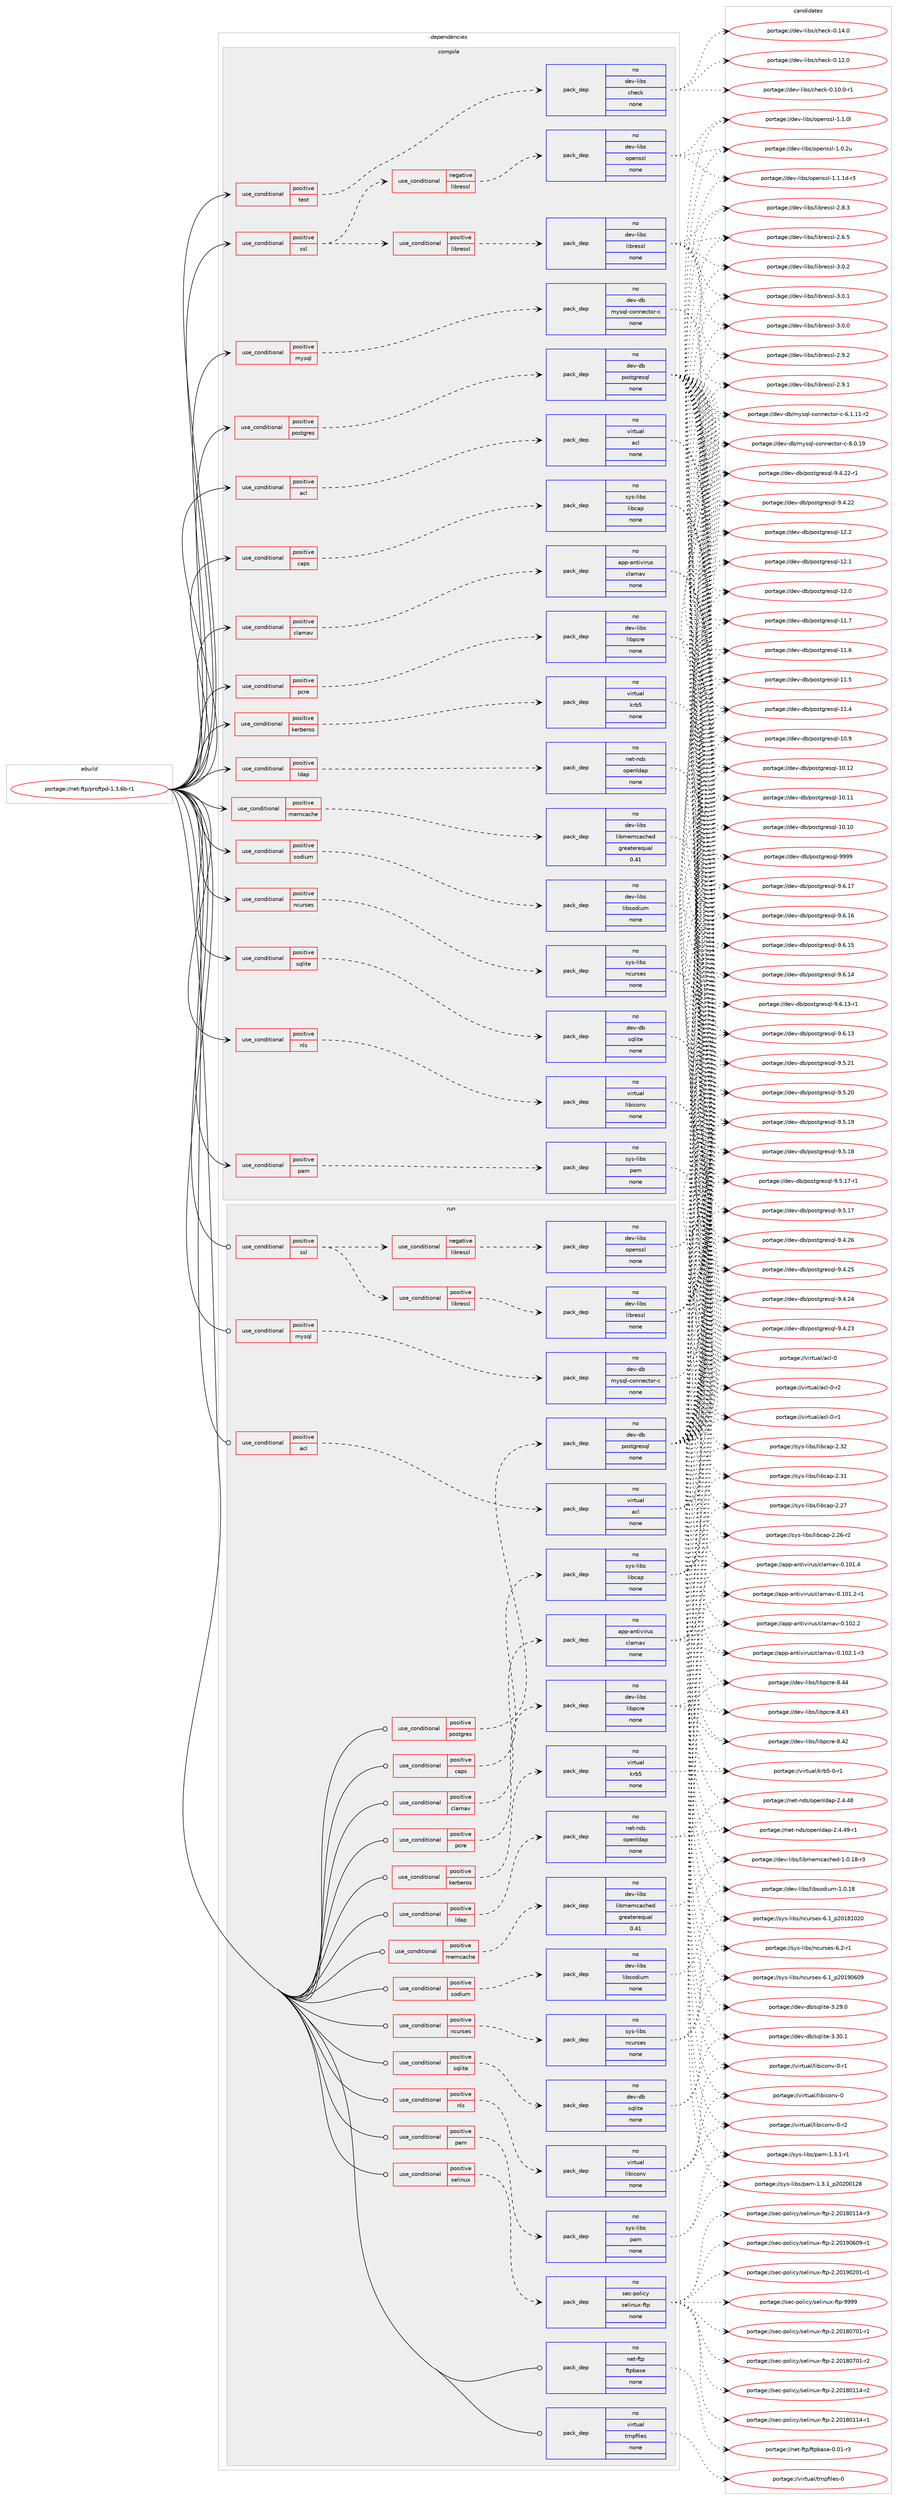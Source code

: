 digraph prolog {

# *************
# Graph options
# *************

newrank=true;
concentrate=true;
compound=true;
graph [rankdir=LR,fontname=Helvetica,fontsize=10,ranksep=1.5];#, ranksep=2.5, nodesep=0.2];
edge  [arrowhead=vee];
node  [fontname=Helvetica,fontsize=10];

# **********
# The ebuild
# **********

subgraph cluster_leftcol {
color=gray;
rank=same;
label=<<i>ebuild</i>>;
id [label="portage://net-ftp/proftpd-1.3.6b-r1", color=red, width=4, href="../net-ftp/proftpd-1.3.6b-r1.svg"];
}

# ****************
# The dependencies
# ****************

subgraph cluster_midcol {
color=gray;
label=<<i>dependencies</i>>;
subgraph cluster_compile {
fillcolor="#eeeeee";
style=filled;
label=<<i>compile</i>>;
subgraph cond30820 {
dependency141597 [label=<<TABLE BORDER="0" CELLBORDER="1" CELLSPACING="0" CELLPADDING="4"><TR><TD ROWSPAN="3" CELLPADDING="10">use_conditional</TD></TR><TR><TD>positive</TD></TR><TR><TD>acl</TD></TR></TABLE>>, shape=none, color=red];
subgraph pack108408 {
dependency141598 [label=<<TABLE BORDER="0" CELLBORDER="1" CELLSPACING="0" CELLPADDING="4" WIDTH="220"><TR><TD ROWSPAN="6" CELLPADDING="30">pack_dep</TD></TR><TR><TD WIDTH="110">no</TD></TR><TR><TD>virtual</TD></TR><TR><TD>acl</TD></TR><TR><TD>none</TD></TR><TR><TD></TD></TR></TABLE>>, shape=none, color=blue];
}
dependency141597:e -> dependency141598:w [weight=20,style="dashed",arrowhead="vee"];
}
id:e -> dependency141597:w [weight=20,style="solid",arrowhead="vee"];
subgraph cond30821 {
dependency141599 [label=<<TABLE BORDER="0" CELLBORDER="1" CELLSPACING="0" CELLPADDING="4"><TR><TD ROWSPAN="3" CELLPADDING="10">use_conditional</TD></TR><TR><TD>positive</TD></TR><TR><TD>caps</TD></TR></TABLE>>, shape=none, color=red];
subgraph pack108409 {
dependency141600 [label=<<TABLE BORDER="0" CELLBORDER="1" CELLSPACING="0" CELLPADDING="4" WIDTH="220"><TR><TD ROWSPAN="6" CELLPADDING="30">pack_dep</TD></TR><TR><TD WIDTH="110">no</TD></TR><TR><TD>sys-libs</TD></TR><TR><TD>libcap</TD></TR><TR><TD>none</TD></TR><TR><TD></TD></TR></TABLE>>, shape=none, color=blue];
}
dependency141599:e -> dependency141600:w [weight=20,style="dashed",arrowhead="vee"];
}
id:e -> dependency141599:w [weight=20,style="solid",arrowhead="vee"];
subgraph cond30822 {
dependency141601 [label=<<TABLE BORDER="0" CELLBORDER="1" CELLSPACING="0" CELLPADDING="4"><TR><TD ROWSPAN="3" CELLPADDING="10">use_conditional</TD></TR><TR><TD>positive</TD></TR><TR><TD>clamav</TD></TR></TABLE>>, shape=none, color=red];
subgraph pack108410 {
dependency141602 [label=<<TABLE BORDER="0" CELLBORDER="1" CELLSPACING="0" CELLPADDING="4" WIDTH="220"><TR><TD ROWSPAN="6" CELLPADDING="30">pack_dep</TD></TR><TR><TD WIDTH="110">no</TD></TR><TR><TD>app-antivirus</TD></TR><TR><TD>clamav</TD></TR><TR><TD>none</TD></TR><TR><TD></TD></TR></TABLE>>, shape=none, color=blue];
}
dependency141601:e -> dependency141602:w [weight=20,style="dashed",arrowhead="vee"];
}
id:e -> dependency141601:w [weight=20,style="solid",arrowhead="vee"];
subgraph cond30823 {
dependency141603 [label=<<TABLE BORDER="0" CELLBORDER="1" CELLSPACING="0" CELLPADDING="4"><TR><TD ROWSPAN="3" CELLPADDING="10">use_conditional</TD></TR><TR><TD>positive</TD></TR><TR><TD>kerberos</TD></TR></TABLE>>, shape=none, color=red];
subgraph pack108411 {
dependency141604 [label=<<TABLE BORDER="0" CELLBORDER="1" CELLSPACING="0" CELLPADDING="4" WIDTH="220"><TR><TD ROWSPAN="6" CELLPADDING="30">pack_dep</TD></TR><TR><TD WIDTH="110">no</TD></TR><TR><TD>virtual</TD></TR><TR><TD>krb5</TD></TR><TR><TD>none</TD></TR><TR><TD></TD></TR></TABLE>>, shape=none, color=blue];
}
dependency141603:e -> dependency141604:w [weight=20,style="dashed",arrowhead="vee"];
}
id:e -> dependency141603:w [weight=20,style="solid",arrowhead="vee"];
subgraph cond30824 {
dependency141605 [label=<<TABLE BORDER="0" CELLBORDER="1" CELLSPACING="0" CELLPADDING="4"><TR><TD ROWSPAN="3" CELLPADDING="10">use_conditional</TD></TR><TR><TD>positive</TD></TR><TR><TD>ldap</TD></TR></TABLE>>, shape=none, color=red];
subgraph pack108412 {
dependency141606 [label=<<TABLE BORDER="0" CELLBORDER="1" CELLSPACING="0" CELLPADDING="4" WIDTH="220"><TR><TD ROWSPAN="6" CELLPADDING="30">pack_dep</TD></TR><TR><TD WIDTH="110">no</TD></TR><TR><TD>net-nds</TD></TR><TR><TD>openldap</TD></TR><TR><TD>none</TD></TR><TR><TD></TD></TR></TABLE>>, shape=none, color=blue];
}
dependency141605:e -> dependency141606:w [weight=20,style="dashed",arrowhead="vee"];
}
id:e -> dependency141605:w [weight=20,style="solid",arrowhead="vee"];
subgraph cond30825 {
dependency141607 [label=<<TABLE BORDER="0" CELLBORDER="1" CELLSPACING="0" CELLPADDING="4"><TR><TD ROWSPAN="3" CELLPADDING="10">use_conditional</TD></TR><TR><TD>positive</TD></TR><TR><TD>memcache</TD></TR></TABLE>>, shape=none, color=red];
subgraph pack108413 {
dependency141608 [label=<<TABLE BORDER="0" CELLBORDER="1" CELLSPACING="0" CELLPADDING="4" WIDTH="220"><TR><TD ROWSPAN="6" CELLPADDING="30">pack_dep</TD></TR><TR><TD WIDTH="110">no</TD></TR><TR><TD>dev-libs</TD></TR><TR><TD>libmemcached</TD></TR><TR><TD>greaterequal</TD></TR><TR><TD>0.41</TD></TR></TABLE>>, shape=none, color=blue];
}
dependency141607:e -> dependency141608:w [weight=20,style="dashed",arrowhead="vee"];
}
id:e -> dependency141607:w [weight=20,style="solid",arrowhead="vee"];
subgraph cond30826 {
dependency141609 [label=<<TABLE BORDER="0" CELLBORDER="1" CELLSPACING="0" CELLPADDING="4"><TR><TD ROWSPAN="3" CELLPADDING="10">use_conditional</TD></TR><TR><TD>positive</TD></TR><TR><TD>mysql</TD></TR></TABLE>>, shape=none, color=red];
subgraph pack108414 {
dependency141610 [label=<<TABLE BORDER="0" CELLBORDER="1" CELLSPACING="0" CELLPADDING="4" WIDTH="220"><TR><TD ROWSPAN="6" CELLPADDING="30">pack_dep</TD></TR><TR><TD WIDTH="110">no</TD></TR><TR><TD>dev-db</TD></TR><TR><TD>mysql-connector-c</TD></TR><TR><TD>none</TD></TR><TR><TD></TD></TR></TABLE>>, shape=none, color=blue];
}
dependency141609:e -> dependency141610:w [weight=20,style="dashed",arrowhead="vee"];
}
id:e -> dependency141609:w [weight=20,style="solid",arrowhead="vee"];
subgraph cond30827 {
dependency141611 [label=<<TABLE BORDER="0" CELLBORDER="1" CELLSPACING="0" CELLPADDING="4"><TR><TD ROWSPAN="3" CELLPADDING="10">use_conditional</TD></TR><TR><TD>positive</TD></TR><TR><TD>ncurses</TD></TR></TABLE>>, shape=none, color=red];
subgraph pack108415 {
dependency141612 [label=<<TABLE BORDER="0" CELLBORDER="1" CELLSPACING="0" CELLPADDING="4" WIDTH="220"><TR><TD ROWSPAN="6" CELLPADDING="30">pack_dep</TD></TR><TR><TD WIDTH="110">no</TD></TR><TR><TD>sys-libs</TD></TR><TR><TD>ncurses</TD></TR><TR><TD>none</TD></TR><TR><TD></TD></TR></TABLE>>, shape=none, color=blue];
}
dependency141611:e -> dependency141612:w [weight=20,style="dashed",arrowhead="vee"];
}
id:e -> dependency141611:w [weight=20,style="solid",arrowhead="vee"];
subgraph cond30828 {
dependency141613 [label=<<TABLE BORDER="0" CELLBORDER="1" CELLSPACING="0" CELLPADDING="4"><TR><TD ROWSPAN="3" CELLPADDING="10">use_conditional</TD></TR><TR><TD>positive</TD></TR><TR><TD>nls</TD></TR></TABLE>>, shape=none, color=red];
subgraph pack108416 {
dependency141614 [label=<<TABLE BORDER="0" CELLBORDER="1" CELLSPACING="0" CELLPADDING="4" WIDTH="220"><TR><TD ROWSPAN="6" CELLPADDING="30">pack_dep</TD></TR><TR><TD WIDTH="110">no</TD></TR><TR><TD>virtual</TD></TR><TR><TD>libiconv</TD></TR><TR><TD>none</TD></TR><TR><TD></TD></TR></TABLE>>, shape=none, color=blue];
}
dependency141613:e -> dependency141614:w [weight=20,style="dashed",arrowhead="vee"];
}
id:e -> dependency141613:w [weight=20,style="solid",arrowhead="vee"];
subgraph cond30829 {
dependency141615 [label=<<TABLE BORDER="0" CELLBORDER="1" CELLSPACING="0" CELLPADDING="4"><TR><TD ROWSPAN="3" CELLPADDING="10">use_conditional</TD></TR><TR><TD>positive</TD></TR><TR><TD>pam</TD></TR></TABLE>>, shape=none, color=red];
subgraph pack108417 {
dependency141616 [label=<<TABLE BORDER="0" CELLBORDER="1" CELLSPACING="0" CELLPADDING="4" WIDTH="220"><TR><TD ROWSPAN="6" CELLPADDING="30">pack_dep</TD></TR><TR><TD WIDTH="110">no</TD></TR><TR><TD>sys-libs</TD></TR><TR><TD>pam</TD></TR><TR><TD>none</TD></TR><TR><TD></TD></TR></TABLE>>, shape=none, color=blue];
}
dependency141615:e -> dependency141616:w [weight=20,style="dashed",arrowhead="vee"];
}
id:e -> dependency141615:w [weight=20,style="solid",arrowhead="vee"];
subgraph cond30830 {
dependency141617 [label=<<TABLE BORDER="0" CELLBORDER="1" CELLSPACING="0" CELLPADDING="4"><TR><TD ROWSPAN="3" CELLPADDING="10">use_conditional</TD></TR><TR><TD>positive</TD></TR><TR><TD>pcre</TD></TR></TABLE>>, shape=none, color=red];
subgraph pack108418 {
dependency141618 [label=<<TABLE BORDER="0" CELLBORDER="1" CELLSPACING="0" CELLPADDING="4" WIDTH="220"><TR><TD ROWSPAN="6" CELLPADDING="30">pack_dep</TD></TR><TR><TD WIDTH="110">no</TD></TR><TR><TD>dev-libs</TD></TR><TR><TD>libpcre</TD></TR><TR><TD>none</TD></TR><TR><TD></TD></TR></TABLE>>, shape=none, color=blue];
}
dependency141617:e -> dependency141618:w [weight=20,style="dashed",arrowhead="vee"];
}
id:e -> dependency141617:w [weight=20,style="solid",arrowhead="vee"];
subgraph cond30831 {
dependency141619 [label=<<TABLE BORDER="0" CELLBORDER="1" CELLSPACING="0" CELLPADDING="4"><TR><TD ROWSPAN="3" CELLPADDING="10">use_conditional</TD></TR><TR><TD>positive</TD></TR><TR><TD>postgres</TD></TR></TABLE>>, shape=none, color=red];
subgraph pack108419 {
dependency141620 [label=<<TABLE BORDER="0" CELLBORDER="1" CELLSPACING="0" CELLPADDING="4" WIDTH="220"><TR><TD ROWSPAN="6" CELLPADDING="30">pack_dep</TD></TR><TR><TD WIDTH="110">no</TD></TR><TR><TD>dev-db</TD></TR><TR><TD>postgresql</TD></TR><TR><TD>none</TD></TR><TR><TD></TD></TR></TABLE>>, shape=none, color=blue];
}
dependency141619:e -> dependency141620:w [weight=20,style="dashed",arrowhead="vee"];
}
id:e -> dependency141619:w [weight=20,style="solid",arrowhead="vee"];
subgraph cond30832 {
dependency141621 [label=<<TABLE BORDER="0" CELLBORDER="1" CELLSPACING="0" CELLPADDING="4"><TR><TD ROWSPAN="3" CELLPADDING="10">use_conditional</TD></TR><TR><TD>positive</TD></TR><TR><TD>sodium</TD></TR></TABLE>>, shape=none, color=red];
subgraph pack108420 {
dependency141622 [label=<<TABLE BORDER="0" CELLBORDER="1" CELLSPACING="0" CELLPADDING="4" WIDTH="220"><TR><TD ROWSPAN="6" CELLPADDING="30">pack_dep</TD></TR><TR><TD WIDTH="110">no</TD></TR><TR><TD>dev-libs</TD></TR><TR><TD>libsodium</TD></TR><TR><TD>none</TD></TR><TR><TD></TD></TR></TABLE>>, shape=none, color=blue];
}
dependency141621:e -> dependency141622:w [weight=20,style="dashed",arrowhead="vee"];
}
id:e -> dependency141621:w [weight=20,style="solid",arrowhead="vee"];
subgraph cond30833 {
dependency141623 [label=<<TABLE BORDER="0" CELLBORDER="1" CELLSPACING="0" CELLPADDING="4"><TR><TD ROWSPAN="3" CELLPADDING="10">use_conditional</TD></TR><TR><TD>positive</TD></TR><TR><TD>sqlite</TD></TR></TABLE>>, shape=none, color=red];
subgraph pack108421 {
dependency141624 [label=<<TABLE BORDER="0" CELLBORDER="1" CELLSPACING="0" CELLPADDING="4" WIDTH="220"><TR><TD ROWSPAN="6" CELLPADDING="30">pack_dep</TD></TR><TR><TD WIDTH="110">no</TD></TR><TR><TD>dev-db</TD></TR><TR><TD>sqlite</TD></TR><TR><TD>none</TD></TR><TR><TD></TD></TR></TABLE>>, shape=none, color=blue];
}
dependency141623:e -> dependency141624:w [weight=20,style="dashed",arrowhead="vee"];
}
id:e -> dependency141623:w [weight=20,style="solid",arrowhead="vee"];
subgraph cond30834 {
dependency141625 [label=<<TABLE BORDER="0" CELLBORDER="1" CELLSPACING="0" CELLPADDING="4"><TR><TD ROWSPAN="3" CELLPADDING="10">use_conditional</TD></TR><TR><TD>positive</TD></TR><TR><TD>ssl</TD></TR></TABLE>>, shape=none, color=red];
subgraph cond30835 {
dependency141626 [label=<<TABLE BORDER="0" CELLBORDER="1" CELLSPACING="0" CELLPADDING="4"><TR><TD ROWSPAN="3" CELLPADDING="10">use_conditional</TD></TR><TR><TD>negative</TD></TR><TR><TD>libressl</TD></TR></TABLE>>, shape=none, color=red];
subgraph pack108422 {
dependency141627 [label=<<TABLE BORDER="0" CELLBORDER="1" CELLSPACING="0" CELLPADDING="4" WIDTH="220"><TR><TD ROWSPAN="6" CELLPADDING="30">pack_dep</TD></TR><TR><TD WIDTH="110">no</TD></TR><TR><TD>dev-libs</TD></TR><TR><TD>openssl</TD></TR><TR><TD>none</TD></TR><TR><TD></TD></TR></TABLE>>, shape=none, color=blue];
}
dependency141626:e -> dependency141627:w [weight=20,style="dashed",arrowhead="vee"];
}
dependency141625:e -> dependency141626:w [weight=20,style="dashed",arrowhead="vee"];
subgraph cond30836 {
dependency141628 [label=<<TABLE BORDER="0" CELLBORDER="1" CELLSPACING="0" CELLPADDING="4"><TR><TD ROWSPAN="3" CELLPADDING="10">use_conditional</TD></TR><TR><TD>positive</TD></TR><TR><TD>libressl</TD></TR></TABLE>>, shape=none, color=red];
subgraph pack108423 {
dependency141629 [label=<<TABLE BORDER="0" CELLBORDER="1" CELLSPACING="0" CELLPADDING="4" WIDTH="220"><TR><TD ROWSPAN="6" CELLPADDING="30">pack_dep</TD></TR><TR><TD WIDTH="110">no</TD></TR><TR><TD>dev-libs</TD></TR><TR><TD>libressl</TD></TR><TR><TD>none</TD></TR><TR><TD></TD></TR></TABLE>>, shape=none, color=blue];
}
dependency141628:e -> dependency141629:w [weight=20,style="dashed",arrowhead="vee"];
}
dependency141625:e -> dependency141628:w [weight=20,style="dashed",arrowhead="vee"];
}
id:e -> dependency141625:w [weight=20,style="solid",arrowhead="vee"];
subgraph cond30837 {
dependency141630 [label=<<TABLE BORDER="0" CELLBORDER="1" CELLSPACING="0" CELLPADDING="4"><TR><TD ROWSPAN="3" CELLPADDING="10">use_conditional</TD></TR><TR><TD>positive</TD></TR><TR><TD>test</TD></TR></TABLE>>, shape=none, color=red];
subgraph pack108424 {
dependency141631 [label=<<TABLE BORDER="0" CELLBORDER="1" CELLSPACING="0" CELLPADDING="4" WIDTH="220"><TR><TD ROWSPAN="6" CELLPADDING="30">pack_dep</TD></TR><TR><TD WIDTH="110">no</TD></TR><TR><TD>dev-libs</TD></TR><TR><TD>check</TD></TR><TR><TD>none</TD></TR><TR><TD></TD></TR></TABLE>>, shape=none, color=blue];
}
dependency141630:e -> dependency141631:w [weight=20,style="dashed",arrowhead="vee"];
}
id:e -> dependency141630:w [weight=20,style="solid",arrowhead="vee"];
}
subgraph cluster_compileandrun {
fillcolor="#eeeeee";
style=filled;
label=<<i>compile and run</i>>;
}
subgraph cluster_run {
fillcolor="#eeeeee";
style=filled;
label=<<i>run</i>>;
subgraph cond30838 {
dependency141632 [label=<<TABLE BORDER="0" CELLBORDER="1" CELLSPACING="0" CELLPADDING="4"><TR><TD ROWSPAN="3" CELLPADDING="10">use_conditional</TD></TR><TR><TD>positive</TD></TR><TR><TD>acl</TD></TR></TABLE>>, shape=none, color=red];
subgraph pack108425 {
dependency141633 [label=<<TABLE BORDER="0" CELLBORDER="1" CELLSPACING="0" CELLPADDING="4" WIDTH="220"><TR><TD ROWSPAN="6" CELLPADDING="30">pack_dep</TD></TR><TR><TD WIDTH="110">no</TD></TR><TR><TD>virtual</TD></TR><TR><TD>acl</TD></TR><TR><TD>none</TD></TR><TR><TD></TD></TR></TABLE>>, shape=none, color=blue];
}
dependency141632:e -> dependency141633:w [weight=20,style="dashed",arrowhead="vee"];
}
id:e -> dependency141632:w [weight=20,style="solid",arrowhead="odot"];
subgraph cond30839 {
dependency141634 [label=<<TABLE BORDER="0" CELLBORDER="1" CELLSPACING="0" CELLPADDING="4"><TR><TD ROWSPAN="3" CELLPADDING="10">use_conditional</TD></TR><TR><TD>positive</TD></TR><TR><TD>caps</TD></TR></TABLE>>, shape=none, color=red];
subgraph pack108426 {
dependency141635 [label=<<TABLE BORDER="0" CELLBORDER="1" CELLSPACING="0" CELLPADDING="4" WIDTH="220"><TR><TD ROWSPAN="6" CELLPADDING="30">pack_dep</TD></TR><TR><TD WIDTH="110">no</TD></TR><TR><TD>sys-libs</TD></TR><TR><TD>libcap</TD></TR><TR><TD>none</TD></TR><TR><TD></TD></TR></TABLE>>, shape=none, color=blue];
}
dependency141634:e -> dependency141635:w [weight=20,style="dashed",arrowhead="vee"];
}
id:e -> dependency141634:w [weight=20,style="solid",arrowhead="odot"];
subgraph cond30840 {
dependency141636 [label=<<TABLE BORDER="0" CELLBORDER="1" CELLSPACING="0" CELLPADDING="4"><TR><TD ROWSPAN="3" CELLPADDING="10">use_conditional</TD></TR><TR><TD>positive</TD></TR><TR><TD>clamav</TD></TR></TABLE>>, shape=none, color=red];
subgraph pack108427 {
dependency141637 [label=<<TABLE BORDER="0" CELLBORDER="1" CELLSPACING="0" CELLPADDING="4" WIDTH="220"><TR><TD ROWSPAN="6" CELLPADDING="30">pack_dep</TD></TR><TR><TD WIDTH="110">no</TD></TR><TR><TD>app-antivirus</TD></TR><TR><TD>clamav</TD></TR><TR><TD>none</TD></TR><TR><TD></TD></TR></TABLE>>, shape=none, color=blue];
}
dependency141636:e -> dependency141637:w [weight=20,style="dashed",arrowhead="vee"];
}
id:e -> dependency141636:w [weight=20,style="solid",arrowhead="odot"];
subgraph cond30841 {
dependency141638 [label=<<TABLE BORDER="0" CELLBORDER="1" CELLSPACING="0" CELLPADDING="4"><TR><TD ROWSPAN="3" CELLPADDING="10">use_conditional</TD></TR><TR><TD>positive</TD></TR><TR><TD>kerberos</TD></TR></TABLE>>, shape=none, color=red];
subgraph pack108428 {
dependency141639 [label=<<TABLE BORDER="0" CELLBORDER="1" CELLSPACING="0" CELLPADDING="4" WIDTH="220"><TR><TD ROWSPAN="6" CELLPADDING="30">pack_dep</TD></TR><TR><TD WIDTH="110">no</TD></TR><TR><TD>virtual</TD></TR><TR><TD>krb5</TD></TR><TR><TD>none</TD></TR><TR><TD></TD></TR></TABLE>>, shape=none, color=blue];
}
dependency141638:e -> dependency141639:w [weight=20,style="dashed",arrowhead="vee"];
}
id:e -> dependency141638:w [weight=20,style="solid",arrowhead="odot"];
subgraph cond30842 {
dependency141640 [label=<<TABLE BORDER="0" CELLBORDER="1" CELLSPACING="0" CELLPADDING="4"><TR><TD ROWSPAN="3" CELLPADDING="10">use_conditional</TD></TR><TR><TD>positive</TD></TR><TR><TD>ldap</TD></TR></TABLE>>, shape=none, color=red];
subgraph pack108429 {
dependency141641 [label=<<TABLE BORDER="0" CELLBORDER="1" CELLSPACING="0" CELLPADDING="4" WIDTH="220"><TR><TD ROWSPAN="6" CELLPADDING="30">pack_dep</TD></TR><TR><TD WIDTH="110">no</TD></TR><TR><TD>net-nds</TD></TR><TR><TD>openldap</TD></TR><TR><TD>none</TD></TR><TR><TD></TD></TR></TABLE>>, shape=none, color=blue];
}
dependency141640:e -> dependency141641:w [weight=20,style="dashed",arrowhead="vee"];
}
id:e -> dependency141640:w [weight=20,style="solid",arrowhead="odot"];
subgraph cond30843 {
dependency141642 [label=<<TABLE BORDER="0" CELLBORDER="1" CELLSPACING="0" CELLPADDING="4"><TR><TD ROWSPAN="3" CELLPADDING="10">use_conditional</TD></TR><TR><TD>positive</TD></TR><TR><TD>memcache</TD></TR></TABLE>>, shape=none, color=red];
subgraph pack108430 {
dependency141643 [label=<<TABLE BORDER="0" CELLBORDER="1" CELLSPACING="0" CELLPADDING="4" WIDTH="220"><TR><TD ROWSPAN="6" CELLPADDING="30">pack_dep</TD></TR><TR><TD WIDTH="110">no</TD></TR><TR><TD>dev-libs</TD></TR><TR><TD>libmemcached</TD></TR><TR><TD>greaterequal</TD></TR><TR><TD>0.41</TD></TR></TABLE>>, shape=none, color=blue];
}
dependency141642:e -> dependency141643:w [weight=20,style="dashed",arrowhead="vee"];
}
id:e -> dependency141642:w [weight=20,style="solid",arrowhead="odot"];
subgraph cond30844 {
dependency141644 [label=<<TABLE BORDER="0" CELLBORDER="1" CELLSPACING="0" CELLPADDING="4"><TR><TD ROWSPAN="3" CELLPADDING="10">use_conditional</TD></TR><TR><TD>positive</TD></TR><TR><TD>mysql</TD></TR></TABLE>>, shape=none, color=red];
subgraph pack108431 {
dependency141645 [label=<<TABLE BORDER="0" CELLBORDER="1" CELLSPACING="0" CELLPADDING="4" WIDTH="220"><TR><TD ROWSPAN="6" CELLPADDING="30">pack_dep</TD></TR><TR><TD WIDTH="110">no</TD></TR><TR><TD>dev-db</TD></TR><TR><TD>mysql-connector-c</TD></TR><TR><TD>none</TD></TR><TR><TD></TD></TR></TABLE>>, shape=none, color=blue];
}
dependency141644:e -> dependency141645:w [weight=20,style="dashed",arrowhead="vee"];
}
id:e -> dependency141644:w [weight=20,style="solid",arrowhead="odot"];
subgraph cond30845 {
dependency141646 [label=<<TABLE BORDER="0" CELLBORDER="1" CELLSPACING="0" CELLPADDING="4"><TR><TD ROWSPAN="3" CELLPADDING="10">use_conditional</TD></TR><TR><TD>positive</TD></TR><TR><TD>ncurses</TD></TR></TABLE>>, shape=none, color=red];
subgraph pack108432 {
dependency141647 [label=<<TABLE BORDER="0" CELLBORDER="1" CELLSPACING="0" CELLPADDING="4" WIDTH="220"><TR><TD ROWSPAN="6" CELLPADDING="30">pack_dep</TD></TR><TR><TD WIDTH="110">no</TD></TR><TR><TD>sys-libs</TD></TR><TR><TD>ncurses</TD></TR><TR><TD>none</TD></TR><TR><TD></TD></TR></TABLE>>, shape=none, color=blue];
}
dependency141646:e -> dependency141647:w [weight=20,style="dashed",arrowhead="vee"];
}
id:e -> dependency141646:w [weight=20,style="solid",arrowhead="odot"];
subgraph cond30846 {
dependency141648 [label=<<TABLE BORDER="0" CELLBORDER="1" CELLSPACING="0" CELLPADDING="4"><TR><TD ROWSPAN="3" CELLPADDING="10">use_conditional</TD></TR><TR><TD>positive</TD></TR><TR><TD>nls</TD></TR></TABLE>>, shape=none, color=red];
subgraph pack108433 {
dependency141649 [label=<<TABLE BORDER="0" CELLBORDER="1" CELLSPACING="0" CELLPADDING="4" WIDTH="220"><TR><TD ROWSPAN="6" CELLPADDING="30">pack_dep</TD></TR><TR><TD WIDTH="110">no</TD></TR><TR><TD>virtual</TD></TR><TR><TD>libiconv</TD></TR><TR><TD>none</TD></TR><TR><TD></TD></TR></TABLE>>, shape=none, color=blue];
}
dependency141648:e -> dependency141649:w [weight=20,style="dashed",arrowhead="vee"];
}
id:e -> dependency141648:w [weight=20,style="solid",arrowhead="odot"];
subgraph cond30847 {
dependency141650 [label=<<TABLE BORDER="0" CELLBORDER="1" CELLSPACING="0" CELLPADDING="4"><TR><TD ROWSPAN="3" CELLPADDING="10">use_conditional</TD></TR><TR><TD>positive</TD></TR><TR><TD>pam</TD></TR></TABLE>>, shape=none, color=red];
subgraph pack108434 {
dependency141651 [label=<<TABLE BORDER="0" CELLBORDER="1" CELLSPACING="0" CELLPADDING="4" WIDTH="220"><TR><TD ROWSPAN="6" CELLPADDING="30">pack_dep</TD></TR><TR><TD WIDTH="110">no</TD></TR><TR><TD>sys-libs</TD></TR><TR><TD>pam</TD></TR><TR><TD>none</TD></TR><TR><TD></TD></TR></TABLE>>, shape=none, color=blue];
}
dependency141650:e -> dependency141651:w [weight=20,style="dashed",arrowhead="vee"];
}
id:e -> dependency141650:w [weight=20,style="solid",arrowhead="odot"];
subgraph cond30848 {
dependency141652 [label=<<TABLE BORDER="0" CELLBORDER="1" CELLSPACING="0" CELLPADDING="4"><TR><TD ROWSPAN="3" CELLPADDING="10">use_conditional</TD></TR><TR><TD>positive</TD></TR><TR><TD>pcre</TD></TR></TABLE>>, shape=none, color=red];
subgraph pack108435 {
dependency141653 [label=<<TABLE BORDER="0" CELLBORDER="1" CELLSPACING="0" CELLPADDING="4" WIDTH="220"><TR><TD ROWSPAN="6" CELLPADDING="30">pack_dep</TD></TR><TR><TD WIDTH="110">no</TD></TR><TR><TD>dev-libs</TD></TR><TR><TD>libpcre</TD></TR><TR><TD>none</TD></TR><TR><TD></TD></TR></TABLE>>, shape=none, color=blue];
}
dependency141652:e -> dependency141653:w [weight=20,style="dashed",arrowhead="vee"];
}
id:e -> dependency141652:w [weight=20,style="solid",arrowhead="odot"];
subgraph cond30849 {
dependency141654 [label=<<TABLE BORDER="0" CELLBORDER="1" CELLSPACING="0" CELLPADDING="4"><TR><TD ROWSPAN="3" CELLPADDING="10">use_conditional</TD></TR><TR><TD>positive</TD></TR><TR><TD>postgres</TD></TR></TABLE>>, shape=none, color=red];
subgraph pack108436 {
dependency141655 [label=<<TABLE BORDER="0" CELLBORDER="1" CELLSPACING="0" CELLPADDING="4" WIDTH="220"><TR><TD ROWSPAN="6" CELLPADDING="30">pack_dep</TD></TR><TR><TD WIDTH="110">no</TD></TR><TR><TD>dev-db</TD></TR><TR><TD>postgresql</TD></TR><TR><TD>none</TD></TR><TR><TD></TD></TR></TABLE>>, shape=none, color=blue];
}
dependency141654:e -> dependency141655:w [weight=20,style="dashed",arrowhead="vee"];
}
id:e -> dependency141654:w [weight=20,style="solid",arrowhead="odot"];
subgraph cond30850 {
dependency141656 [label=<<TABLE BORDER="0" CELLBORDER="1" CELLSPACING="0" CELLPADDING="4"><TR><TD ROWSPAN="3" CELLPADDING="10">use_conditional</TD></TR><TR><TD>positive</TD></TR><TR><TD>selinux</TD></TR></TABLE>>, shape=none, color=red];
subgraph pack108437 {
dependency141657 [label=<<TABLE BORDER="0" CELLBORDER="1" CELLSPACING="0" CELLPADDING="4" WIDTH="220"><TR><TD ROWSPAN="6" CELLPADDING="30">pack_dep</TD></TR><TR><TD WIDTH="110">no</TD></TR><TR><TD>sec-policy</TD></TR><TR><TD>selinux-ftp</TD></TR><TR><TD>none</TD></TR><TR><TD></TD></TR></TABLE>>, shape=none, color=blue];
}
dependency141656:e -> dependency141657:w [weight=20,style="dashed",arrowhead="vee"];
}
id:e -> dependency141656:w [weight=20,style="solid",arrowhead="odot"];
subgraph cond30851 {
dependency141658 [label=<<TABLE BORDER="0" CELLBORDER="1" CELLSPACING="0" CELLPADDING="4"><TR><TD ROWSPAN="3" CELLPADDING="10">use_conditional</TD></TR><TR><TD>positive</TD></TR><TR><TD>sodium</TD></TR></TABLE>>, shape=none, color=red];
subgraph pack108438 {
dependency141659 [label=<<TABLE BORDER="0" CELLBORDER="1" CELLSPACING="0" CELLPADDING="4" WIDTH="220"><TR><TD ROWSPAN="6" CELLPADDING="30">pack_dep</TD></TR><TR><TD WIDTH="110">no</TD></TR><TR><TD>dev-libs</TD></TR><TR><TD>libsodium</TD></TR><TR><TD>none</TD></TR><TR><TD></TD></TR></TABLE>>, shape=none, color=blue];
}
dependency141658:e -> dependency141659:w [weight=20,style="dashed",arrowhead="vee"];
}
id:e -> dependency141658:w [weight=20,style="solid",arrowhead="odot"];
subgraph cond30852 {
dependency141660 [label=<<TABLE BORDER="0" CELLBORDER="1" CELLSPACING="0" CELLPADDING="4"><TR><TD ROWSPAN="3" CELLPADDING="10">use_conditional</TD></TR><TR><TD>positive</TD></TR><TR><TD>sqlite</TD></TR></TABLE>>, shape=none, color=red];
subgraph pack108439 {
dependency141661 [label=<<TABLE BORDER="0" CELLBORDER="1" CELLSPACING="0" CELLPADDING="4" WIDTH="220"><TR><TD ROWSPAN="6" CELLPADDING="30">pack_dep</TD></TR><TR><TD WIDTH="110">no</TD></TR><TR><TD>dev-db</TD></TR><TR><TD>sqlite</TD></TR><TR><TD>none</TD></TR><TR><TD></TD></TR></TABLE>>, shape=none, color=blue];
}
dependency141660:e -> dependency141661:w [weight=20,style="dashed",arrowhead="vee"];
}
id:e -> dependency141660:w [weight=20,style="solid",arrowhead="odot"];
subgraph cond30853 {
dependency141662 [label=<<TABLE BORDER="0" CELLBORDER="1" CELLSPACING="0" CELLPADDING="4"><TR><TD ROWSPAN="3" CELLPADDING="10">use_conditional</TD></TR><TR><TD>positive</TD></TR><TR><TD>ssl</TD></TR></TABLE>>, shape=none, color=red];
subgraph cond30854 {
dependency141663 [label=<<TABLE BORDER="0" CELLBORDER="1" CELLSPACING="0" CELLPADDING="4"><TR><TD ROWSPAN="3" CELLPADDING="10">use_conditional</TD></TR><TR><TD>negative</TD></TR><TR><TD>libressl</TD></TR></TABLE>>, shape=none, color=red];
subgraph pack108440 {
dependency141664 [label=<<TABLE BORDER="0" CELLBORDER="1" CELLSPACING="0" CELLPADDING="4" WIDTH="220"><TR><TD ROWSPAN="6" CELLPADDING="30">pack_dep</TD></TR><TR><TD WIDTH="110">no</TD></TR><TR><TD>dev-libs</TD></TR><TR><TD>openssl</TD></TR><TR><TD>none</TD></TR><TR><TD></TD></TR></TABLE>>, shape=none, color=blue];
}
dependency141663:e -> dependency141664:w [weight=20,style="dashed",arrowhead="vee"];
}
dependency141662:e -> dependency141663:w [weight=20,style="dashed",arrowhead="vee"];
subgraph cond30855 {
dependency141665 [label=<<TABLE BORDER="0" CELLBORDER="1" CELLSPACING="0" CELLPADDING="4"><TR><TD ROWSPAN="3" CELLPADDING="10">use_conditional</TD></TR><TR><TD>positive</TD></TR><TR><TD>libressl</TD></TR></TABLE>>, shape=none, color=red];
subgraph pack108441 {
dependency141666 [label=<<TABLE BORDER="0" CELLBORDER="1" CELLSPACING="0" CELLPADDING="4" WIDTH="220"><TR><TD ROWSPAN="6" CELLPADDING="30">pack_dep</TD></TR><TR><TD WIDTH="110">no</TD></TR><TR><TD>dev-libs</TD></TR><TR><TD>libressl</TD></TR><TR><TD>none</TD></TR><TR><TD></TD></TR></TABLE>>, shape=none, color=blue];
}
dependency141665:e -> dependency141666:w [weight=20,style="dashed",arrowhead="vee"];
}
dependency141662:e -> dependency141665:w [weight=20,style="dashed",arrowhead="vee"];
}
id:e -> dependency141662:w [weight=20,style="solid",arrowhead="odot"];
subgraph pack108442 {
dependency141667 [label=<<TABLE BORDER="0" CELLBORDER="1" CELLSPACING="0" CELLPADDING="4" WIDTH="220"><TR><TD ROWSPAN="6" CELLPADDING="30">pack_dep</TD></TR><TR><TD WIDTH="110">no</TD></TR><TR><TD>net-ftp</TD></TR><TR><TD>ftpbase</TD></TR><TR><TD>none</TD></TR><TR><TD></TD></TR></TABLE>>, shape=none, color=blue];
}
id:e -> dependency141667:w [weight=20,style="solid",arrowhead="odot"];
subgraph pack108443 {
dependency141668 [label=<<TABLE BORDER="0" CELLBORDER="1" CELLSPACING="0" CELLPADDING="4" WIDTH="220"><TR><TD ROWSPAN="6" CELLPADDING="30">pack_dep</TD></TR><TR><TD WIDTH="110">no</TD></TR><TR><TD>virtual</TD></TR><TR><TD>tmpfiles</TD></TR><TR><TD>none</TD></TR><TR><TD></TD></TR></TABLE>>, shape=none, color=blue];
}
id:e -> dependency141668:w [weight=20,style="solid",arrowhead="odot"];
}
}

# **************
# The candidates
# **************

subgraph cluster_choices {
rank=same;
color=gray;
label=<<i>candidates</i>>;

subgraph choice108408 {
color=black;
nodesep=1;
choice1181051141161179710847979910845484511450 [label="portage://virtual/acl-0-r2", color=red, width=4,href="../virtual/acl-0-r2.svg"];
choice1181051141161179710847979910845484511449 [label="portage://virtual/acl-0-r1", color=red, width=4,href="../virtual/acl-0-r1.svg"];
choice118105114116117971084797991084548 [label="portage://virtual/acl-0", color=red, width=4,href="../virtual/acl-0.svg"];
dependency141598:e -> choice1181051141161179710847979910845484511450:w [style=dotted,weight="100"];
dependency141598:e -> choice1181051141161179710847979910845484511449:w [style=dotted,weight="100"];
dependency141598:e -> choice118105114116117971084797991084548:w [style=dotted,weight="100"];
}
subgraph choice108409 {
color=black;
nodesep=1;
choice1151211154510810598115471081059899971124550465150 [label="portage://sys-libs/libcap-2.32", color=red, width=4,href="../sys-libs/libcap-2.32.svg"];
choice1151211154510810598115471081059899971124550465149 [label="portage://sys-libs/libcap-2.31", color=red, width=4,href="../sys-libs/libcap-2.31.svg"];
choice1151211154510810598115471081059899971124550465055 [label="portage://sys-libs/libcap-2.27", color=red, width=4,href="../sys-libs/libcap-2.27.svg"];
choice11512111545108105981154710810598999711245504650544511450 [label="portage://sys-libs/libcap-2.26-r2", color=red, width=4,href="../sys-libs/libcap-2.26-r2.svg"];
dependency141600:e -> choice1151211154510810598115471081059899971124550465150:w [style=dotted,weight="100"];
dependency141600:e -> choice1151211154510810598115471081059899971124550465149:w [style=dotted,weight="100"];
dependency141600:e -> choice1151211154510810598115471081059899971124550465055:w [style=dotted,weight="100"];
dependency141600:e -> choice11512111545108105981154710810598999711245504650544511450:w [style=dotted,weight="100"];
}
subgraph choice108410 {
color=black;
nodesep=1;
choice971121124597110116105118105114117115479910897109971184548464948504650 [label="portage://app-antivirus/clamav-0.102.2", color=red, width=4,href="../app-antivirus/clamav-0.102.2.svg"];
choice9711211245971101161051181051141171154799108971099711845484649485046494511451 [label="portage://app-antivirus/clamav-0.102.1-r3", color=red, width=4,href="../app-antivirus/clamav-0.102.1-r3.svg"];
choice971121124597110116105118105114117115479910897109971184548464948494652 [label="portage://app-antivirus/clamav-0.101.4", color=red, width=4,href="../app-antivirus/clamav-0.101.4.svg"];
choice9711211245971101161051181051141171154799108971099711845484649484946504511449 [label="portage://app-antivirus/clamav-0.101.2-r1", color=red, width=4,href="../app-antivirus/clamav-0.101.2-r1.svg"];
dependency141602:e -> choice971121124597110116105118105114117115479910897109971184548464948504650:w [style=dotted,weight="100"];
dependency141602:e -> choice9711211245971101161051181051141171154799108971099711845484649485046494511451:w [style=dotted,weight="100"];
dependency141602:e -> choice971121124597110116105118105114117115479910897109971184548464948494652:w [style=dotted,weight="100"];
dependency141602:e -> choice9711211245971101161051181051141171154799108971099711845484649484946504511449:w [style=dotted,weight="100"];
}
subgraph choice108411 {
color=black;
nodesep=1;
choice1181051141161179710847107114985345484511449 [label="portage://virtual/krb5-0-r1", color=red, width=4,href="../virtual/krb5-0-r1.svg"];
dependency141604:e -> choice1181051141161179710847107114985345484511449:w [style=dotted,weight="100"];
}
subgraph choice108412 {
color=black;
nodesep=1;
choice110101116451101001154711111210111010810097112455046524652574511449 [label="portage://net-nds/openldap-2.4.49-r1", color=red, width=4,href="../net-nds/openldap-2.4.49-r1.svg"];
choice11010111645110100115471111121011101081009711245504652465256 [label="portage://net-nds/openldap-2.4.48", color=red, width=4,href="../net-nds/openldap-2.4.48.svg"];
dependency141606:e -> choice110101116451101001154711111210111010810097112455046524652574511449:w [style=dotted,weight="100"];
dependency141606:e -> choice11010111645110100115471111121011101081009711245504652465256:w [style=dotted,weight="100"];
}
subgraph choice108413 {
color=black;
nodesep=1;
choice10010111845108105981154710810598109101109999799104101100454946484649564511451 [label="portage://dev-libs/libmemcached-1.0.18-r3", color=red, width=4,href="../dev-libs/libmemcached-1.0.18-r3.svg"];
dependency141608:e -> choice10010111845108105981154710810598109101109999799104101100454946484649564511451:w [style=dotted,weight="100"];
}
subgraph choice108414 {
color=black;
nodesep=1;
choice100101118451009847109121115113108459911111011010199116111114459945564648464957 [label="portage://dev-db/mysql-connector-c-8.0.19", color=red, width=4,href="../dev-db/mysql-connector-c-8.0.19.svg"];
choice1001011184510098471091211151131084599111110110101991161111144599455446494649494511450 [label="portage://dev-db/mysql-connector-c-6.1.11-r2", color=red, width=4,href="../dev-db/mysql-connector-c-6.1.11-r2.svg"];
dependency141610:e -> choice100101118451009847109121115113108459911111011010199116111114459945564648464957:w [style=dotted,weight="100"];
dependency141610:e -> choice1001011184510098471091211151131084599111110110101991161111144599455446494649494511450:w [style=dotted,weight="100"];
}
subgraph choice108415 {
color=black;
nodesep=1;
choice11512111545108105981154711099117114115101115455446504511449 [label="portage://sys-libs/ncurses-6.2-r1", color=red, width=4,href="../sys-libs/ncurses-6.2-r1.svg"];
choice1151211154510810598115471109911711411510111545544649951125048495748544857 [label="portage://sys-libs/ncurses-6.1_p20190609", color=red, width=4,href="../sys-libs/ncurses-6.1_p20190609.svg"];
choice1151211154510810598115471109911711411510111545544649951125048495649485048 [label="portage://sys-libs/ncurses-6.1_p20181020", color=red, width=4,href="../sys-libs/ncurses-6.1_p20181020.svg"];
dependency141612:e -> choice11512111545108105981154711099117114115101115455446504511449:w [style=dotted,weight="100"];
dependency141612:e -> choice1151211154510810598115471109911711411510111545544649951125048495748544857:w [style=dotted,weight="100"];
dependency141612:e -> choice1151211154510810598115471109911711411510111545544649951125048495649485048:w [style=dotted,weight="100"];
}
subgraph choice108416 {
color=black;
nodesep=1;
choice1181051141161179710847108105981059911111011845484511450 [label="portage://virtual/libiconv-0-r2", color=red, width=4,href="../virtual/libiconv-0-r2.svg"];
choice1181051141161179710847108105981059911111011845484511449 [label="portage://virtual/libiconv-0-r1", color=red, width=4,href="../virtual/libiconv-0-r1.svg"];
choice118105114116117971084710810598105991111101184548 [label="portage://virtual/libiconv-0", color=red, width=4,href="../virtual/libiconv-0.svg"];
dependency141614:e -> choice1181051141161179710847108105981059911111011845484511450:w [style=dotted,weight="100"];
dependency141614:e -> choice1181051141161179710847108105981059911111011845484511449:w [style=dotted,weight="100"];
dependency141614:e -> choice118105114116117971084710810598105991111101184548:w [style=dotted,weight="100"];
}
subgraph choice108417 {
color=black;
nodesep=1;
choice11512111545108105981154711297109454946514649951125048504848495056 [label="portage://sys-libs/pam-1.3.1_p20200128", color=red, width=4,href="../sys-libs/pam-1.3.1_p20200128.svg"];
choice115121115451081059811547112971094549465146494511449 [label="portage://sys-libs/pam-1.3.1-r1", color=red, width=4,href="../sys-libs/pam-1.3.1-r1.svg"];
dependency141616:e -> choice11512111545108105981154711297109454946514649951125048504848495056:w [style=dotted,weight="100"];
dependency141616:e -> choice115121115451081059811547112971094549465146494511449:w [style=dotted,weight="100"];
}
subgraph choice108418 {
color=black;
nodesep=1;
choice10010111845108105981154710810598112991141014556465252 [label="portage://dev-libs/libpcre-8.44", color=red, width=4,href="../dev-libs/libpcre-8.44.svg"];
choice10010111845108105981154710810598112991141014556465251 [label="portage://dev-libs/libpcre-8.43", color=red, width=4,href="../dev-libs/libpcre-8.43.svg"];
choice10010111845108105981154710810598112991141014556465250 [label="portage://dev-libs/libpcre-8.42", color=red, width=4,href="../dev-libs/libpcre-8.42.svg"];
dependency141618:e -> choice10010111845108105981154710810598112991141014556465252:w [style=dotted,weight="100"];
dependency141618:e -> choice10010111845108105981154710810598112991141014556465251:w [style=dotted,weight="100"];
dependency141618:e -> choice10010111845108105981154710810598112991141014556465250:w [style=dotted,weight="100"];
}
subgraph choice108419 {
color=black;
nodesep=1;
choice1001011184510098471121111151161031141011151131084557575757 [label="portage://dev-db/postgresql-9999", color=red, width=4,href="../dev-db/postgresql-9999.svg"];
choice10010111845100984711211111511610311410111511310845574654464955 [label="portage://dev-db/postgresql-9.6.17", color=red, width=4,href="../dev-db/postgresql-9.6.17.svg"];
choice10010111845100984711211111511610311410111511310845574654464954 [label="portage://dev-db/postgresql-9.6.16", color=red, width=4,href="../dev-db/postgresql-9.6.16.svg"];
choice10010111845100984711211111511610311410111511310845574654464953 [label="portage://dev-db/postgresql-9.6.15", color=red, width=4,href="../dev-db/postgresql-9.6.15.svg"];
choice10010111845100984711211111511610311410111511310845574654464952 [label="portage://dev-db/postgresql-9.6.14", color=red, width=4,href="../dev-db/postgresql-9.6.14.svg"];
choice100101118451009847112111115116103114101115113108455746544649514511449 [label="portage://dev-db/postgresql-9.6.13-r1", color=red, width=4,href="../dev-db/postgresql-9.6.13-r1.svg"];
choice10010111845100984711211111511610311410111511310845574654464951 [label="portage://dev-db/postgresql-9.6.13", color=red, width=4,href="../dev-db/postgresql-9.6.13.svg"];
choice10010111845100984711211111511610311410111511310845574653465049 [label="portage://dev-db/postgresql-9.5.21", color=red, width=4,href="../dev-db/postgresql-9.5.21.svg"];
choice10010111845100984711211111511610311410111511310845574653465048 [label="portage://dev-db/postgresql-9.5.20", color=red, width=4,href="../dev-db/postgresql-9.5.20.svg"];
choice10010111845100984711211111511610311410111511310845574653464957 [label="portage://dev-db/postgresql-9.5.19", color=red, width=4,href="../dev-db/postgresql-9.5.19.svg"];
choice10010111845100984711211111511610311410111511310845574653464956 [label="portage://dev-db/postgresql-9.5.18", color=red, width=4,href="../dev-db/postgresql-9.5.18.svg"];
choice100101118451009847112111115116103114101115113108455746534649554511449 [label="portage://dev-db/postgresql-9.5.17-r1", color=red, width=4,href="../dev-db/postgresql-9.5.17-r1.svg"];
choice10010111845100984711211111511610311410111511310845574653464955 [label="portage://dev-db/postgresql-9.5.17", color=red, width=4,href="../dev-db/postgresql-9.5.17.svg"];
choice10010111845100984711211111511610311410111511310845574652465054 [label="portage://dev-db/postgresql-9.4.26", color=red, width=4,href="../dev-db/postgresql-9.4.26.svg"];
choice10010111845100984711211111511610311410111511310845574652465053 [label="portage://dev-db/postgresql-9.4.25", color=red, width=4,href="../dev-db/postgresql-9.4.25.svg"];
choice10010111845100984711211111511610311410111511310845574652465052 [label="portage://dev-db/postgresql-9.4.24", color=red, width=4,href="../dev-db/postgresql-9.4.24.svg"];
choice10010111845100984711211111511610311410111511310845574652465051 [label="portage://dev-db/postgresql-9.4.23", color=red, width=4,href="../dev-db/postgresql-9.4.23.svg"];
choice100101118451009847112111115116103114101115113108455746524650504511449 [label="portage://dev-db/postgresql-9.4.22-r1", color=red, width=4,href="../dev-db/postgresql-9.4.22-r1.svg"];
choice10010111845100984711211111511610311410111511310845574652465050 [label="portage://dev-db/postgresql-9.4.22", color=red, width=4,href="../dev-db/postgresql-9.4.22.svg"];
choice1001011184510098471121111151161031141011151131084549504650 [label="portage://dev-db/postgresql-12.2", color=red, width=4,href="../dev-db/postgresql-12.2.svg"];
choice1001011184510098471121111151161031141011151131084549504649 [label="portage://dev-db/postgresql-12.1", color=red, width=4,href="../dev-db/postgresql-12.1.svg"];
choice1001011184510098471121111151161031141011151131084549504648 [label="portage://dev-db/postgresql-12.0", color=red, width=4,href="../dev-db/postgresql-12.0.svg"];
choice1001011184510098471121111151161031141011151131084549494655 [label="portage://dev-db/postgresql-11.7", color=red, width=4,href="../dev-db/postgresql-11.7.svg"];
choice1001011184510098471121111151161031141011151131084549494654 [label="portage://dev-db/postgresql-11.6", color=red, width=4,href="../dev-db/postgresql-11.6.svg"];
choice1001011184510098471121111151161031141011151131084549494653 [label="portage://dev-db/postgresql-11.5", color=red, width=4,href="../dev-db/postgresql-11.5.svg"];
choice1001011184510098471121111151161031141011151131084549494652 [label="portage://dev-db/postgresql-11.4", color=red, width=4,href="../dev-db/postgresql-11.4.svg"];
choice1001011184510098471121111151161031141011151131084549484657 [label="portage://dev-db/postgresql-10.9", color=red, width=4,href="../dev-db/postgresql-10.9.svg"];
choice100101118451009847112111115116103114101115113108454948464950 [label="portage://dev-db/postgresql-10.12", color=red, width=4,href="../dev-db/postgresql-10.12.svg"];
choice100101118451009847112111115116103114101115113108454948464949 [label="portage://dev-db/postgresql-10.11", color=red, width=4,href="../dev-db/postgresql-10.11.svg"];
choice100101118451009847112111115116103114101115113108454948464948 [label="portage://dev-db/postgresql-10.10", color=red, width=4,href="../dev-db/postgresql-10.10.svg"];
dependency141620:e -> choice1001011184510098471121111151161031141011151131084557575757:w [style=dotted,weight="100"];
dependency141620:e -> choice10010111845100984711211111511610311410111511310845574654464955:w [style=dotted,weight="100"];
dependency141620:e -> choice10010111845100984711211111511610311410111511310845574654464954:w [style=dotted,weight="100"];
dependency141620:e -> choice10010111845100984711211111511610311410111511310845574654464953:w [style=dotted,weight="100"];
dependency141620:e -> choice10010111845100984711211111511610311410111511310845574654464952:w [style=dotted,weight="100"];
dependency141620:e -> choice100101118451009847112111115116103114101115113108455746544649514511449:w [style=dotted,weight="100"];
dependency141620:e -> choice10010111845100984711211111511610311410111511310845574654464951:w [style=dotted,weight="100"];
dependency141620:e -> choice10010111845100984711211111511610311410111511310845574653465049:w [style=dotted,weight="100"];
dependency141620:e -> choice10010111845100984711211111511610311410111511310845574653465048:w [style=dotted,weight="100"];
dependency141620:e -> choice10010111845100984711211111511610311410111511310845574653464957:w [style=dotted,weight="100"];
dependency141620:e -> choice10010111845100984711211111511610311410111511310845574653464956:w [style=dotted,weight="100"];
dependency141620:e -> choice100101118451009847112111115116103114101115113108455746534649554511449:w [style=dotted,weight="100"];
dependency141620:e -> choice10010111845100984711211111511610311410111511310845574653464955:w [style=dotted,weight="100"];
dependency141620:e -> choice10010111845100984711211111511610311410111511310845574652465054:w [style=dotted,weight="100"];
dependency141620:e -> choice10010111845100984711211111511610311410111511310845574652465053:w [style=dotted,weight="100"];
dependency141620:e -> choice10010111845100984711211111511610311410111511310845574652465052:w [style=dotted,weight="100"];
dependency141620:e -> choice10010111845100984711211111511610311410111511310845574652465051:w [style=dotted,weight="100"];
dependency141620:e -> choice100101118451009847112111115116103114101115113108455746524650504511449:w [style=dotted,weight="100"];
dependency141620:e -> choice10010111845100984711211111511610311410111511310845574652465050:w [style=dotted,weight="100"];
dependency141620:e -> choice1001011184510098471121111151161031141011151131084549504650:w [style=dotted,weight="100"];
dependency141620:e -> choice1001011184510098471121111151161031141011151131084549504649:w [style=dotted,weight="100"];
dependency141620:e -> choice1001011184510098471121111151161031141011151131084549504648:w [style=dotted,weight="100"];
dependency141620:e -> choice1001011184510098471121111151161031141011151131084549494655:w [style=dotted,weight="100"];
dependency141620:e -> choice1001011184510098471121111151161031141011151131084549494654:w [style=dotted,weight="100"];
dependency141620:e -> choice1001011184510098471121111151161031141011151131084549494653:w [style=dotted,weight="100"];
dependency141620:e -> choice1001011184510098471121111151161031141011151131084549494652:w [style=dotted,weight="100"];
dependency141620:e -> choice1001011184510098471121111151161031141011151131084549484657:w [style=dotted,weight="100"];
dependency141620:e -> choice100101118451009847112111115116103114101115113108454948464950:w [style=dotted,weight="100"];
dependency141620:e -> choice100101118451009847112111115116103114101115113108454948464949:w [style=dotted,weight="100"];
dependency141620:e -> choice100101118451009847112111115116103114101115113108454948464948:w [style=dotted,weight="100"];
}
subgraph choice108420 {
color=black;
nodesep=1;
choice1001011184510810598115471081059811511110010511710945494648464956 [label="portage://dev-libs/libsodium-1.0.18", color=red, width=4,href="../dev-libs/libsodium-1.0.18.svg"];
dependency141622:e -> choice1001011184510810598115471081059811511110010511710945494648464956:w [style=dotted,weight="100"];
}
subgraph choice108421 {
color=black;
nodesep=1;
choice10010111845100984711511310810511610145514651484649 [label="portage://dev-db/sqlite-3.30.1", color=red, width=4,href="../dev-db/sqlite-3.30.1.svg"];
choice10010111845100984711511310810511610145514650574648 [label="portage://dev-db/sqlite-3.29.0", color=red, width=4,href="../dev-db/sqlite-3.29.0.svg"];
dependency141624:e -> choice10010111845100984711511310810511610145514651484649:w [style=dotted,weight="100"];
dependency141624:e -> choice10010111845100984711511310810511610145514650574648:w [style=dotted,weight="100"];
}
subgraph choice108422 {
color=black;
nodesep=1;
choice1001011184510810598115471111121011101151151084549464946491004511451 [label="portage://dev-libs/openssl-1.1.1d-r3", color=red, width=4,href="../dev-libs/openssl-1.1.1d-r3.svg"];
choice100101118451081059811547111112101110115115108454946494648108 [label="portage://dev-libs/openssl-1.1.0l", color=red, width=4,href="../dev-libs/openssl-1.1.0l.svg"];
choice100101118451081059811547111112101110115115108454946484650117 [label="portage://dev-libs/openssl-1.0.2u", color=red, width=4,href="../dev-libs/openssl-1.0.2u.svg"];
dependency141627:e -> choice1001011184510810598115471111121011101151151084549464946491004511451:w [style=dotted,weight="100"];
dependency141627:e -> choice100101118451081059811547111112101110115115108454946494648108:w [style=dotted,weight="100"];
dependency141627:e -> choice100101118451081059811547111112101110115115108454946484650117:w [style=dotted,weight="100"];
}
subgraph choice108423 {
color=black;
nodesep=1;
choice10010111845108105981154710810598114101115115108455146484650 [label="portage://dev-libs/libressl-3.0.2", color=red, width=4,href="../dev-libs/libressl-3.0.2.svg"];
choice10010111845108105981154710810598114101115115108455146484649 [label="portage://dev-libs/libressl-3.0.1", color=red, width=4,href="../dev-libs/libressl-3.0.1.svg"];
choice10010111845108105981154710810598114101115115108455146484648 [label="portage://dev-libs/libressl-3.0.0", color=red, width=4,href="../dev-libs/libressl-3.0.0.svg"];
choice10010111845108105981154710810598114101115115108455046574650 [label="portage://dev-libs/libressl-2.9.2", color=red, width=4,href="../dev-libs/libressl-2.9.2.svg"];
choice10010111845108105981154710810598114101115115108455046574649 [label="portage://dev-libs/libressl-2.9.1", color=red, width=4,href="../dev-libs/libressl-2.9.1.svg"];
choice10010111845108105981154710810598114101115115108455046564651 [label="portage://dev-libs/libressl-2.8.3", color=red, width=4,href="../dev-libs/libressl-2.8.3.svg"];
choice10010111845108105981154710810598114101115115108455046544653 [label="portage://dev-libs/libressl-2.6.5", color=red, width=4,href="../dev-libs/libressl-2.6.5.svg"];
dependency141629:e -> choice10010111845108105981154710810598114101115115108455146484650:w [style=dotted,weight="100"];
dependency141629:e -> choice10010111845108105981154710810598114101115115108455146484649:w [style=dotted,weight="100"];
dependency141629:e -> choice10010111845108105981154710810598114101115115108455146484648:w [style=dotted,weight="100"];
dependency141629:e -> choice10010111845108105981154710810598114101115115108455046574650:w [style=dotted,weight="100"];
dependency141629:e -> choice10010111845108105981154710810598114101115115108455046574649:w [style=dotted,weight="100"];
dependency141629:e -> choice10010111845108105981154710810598114101115115108455046564651:w [style=dotted,weight="100"];
dependency141629:e -> choice10010111845108105981154710810598114101115115108455046544653:w [style=dotted,weight="100"];
}
subgraph choice108424 {
color=black;
nodesep=1;
choice100101118451081059811547991041019910745484649524648 [label="portage://dev-libs/check-0.14.0", color=red, width=4,href="../dev-libs/check-0.14.0.svg"];
choice100101118451081059811547991041019910745484649504648 [label="portage://dev-libs/check-0.12.0", color=red, width=4,href="../dev-libs/check-0.12.0.svg"];
choice1001011184510810598115479910410199107454846494846484511449 [label="portage://dev-libs/check-0.10.0-r1", color=red, width=4,href="../dev-libs/check-0.10.0-r1.svg"];
dependency141631:e -> choice100101118451081059811547991041019910745484649524648:w [style=dotted,weight="100"];
dependency141631:e -> choice100101118451081059811547991041019910745484649504648:w [style=dotted,weight="100"];
dependency141631:e -> choice1001011184510810598115479910410199107454846494846484511449:w [style=dotted,weight="100"];
}
subgraph choice108425 {
color=black;
nodesep=1;
choice1181051141161179710847979910845484511450 [label="portage://virtual/acl-0-r2", color=red, width=4,href="../virtual/acl-0-r2.svg"];
choice1181051141161179710847979910845484511449 [label="portage://virtual/acl-0-r1", color=red, width=4,href="../virtual/acl-0-r1.svg"];
choice118105114116117971084797991084548 [label="portage://virtual/acl-0", color=red, width=4,href="../virtual/acl-0.svg"];
dependency141633:e -> choice1181051141161179710847979910845484511450:w [style=dotted,weight="100"];
dependency141633:e -> choice1181051141161179710847979910845484511449:w [style=dotted,weight="100"];
dependency141633:e -> choice118105114116117971084797991084548:w [style=dotted,weight="100"];
}
subgraph choice108426 {
color=black;
nodesep=1;
choice1151211154510810598115471081059899971124550465150 [label="portage://sys-libs/libcap-2.32", color=red, width=4,href="../sys-libs/libcap-2.32.svg"];
choice1151211154510810598115471081059899971124550465149 [label="portage://sys-libs/libcap-2.31", color=red, width=4,href="../sys-libs/libcap-2.31.svg"];
choice1151211154510810598115471081059899971124550465055 [label="portage://sys-libs/libcap-2.27", color=red, width=4,href="../sys-libs/libcap-2.27.svg"];
choice11512111545108105981154710810598999711245504650544511450 [label="portage://sys-libs/libcap-2.26-r2", color=red, width=4,href="../sys-libs/libcap-2.26-r2.svg"];
dependency141635:e -> choice1151211154510810598115471081059899971124550465150:w [style=dotted,weight="100"];
dependency141635:e -> choice1151211154510810598115471081059899971124550465149:w [style=dotted,weight="100"];
dependency141635:e -> choice1151211154510810598115471081059899971124550465055:w [style=dotted,weight="100"];
dependency141635:e -> choice11512111545108105981154710810598999711245504650544511450:w [style=dotted,weight="100"];
}
subgraph choice108427 {
color=black;
nodesep=1;
choice971121124597110116105118105114117115479910897109971184548464948504650 [label="portage://app-antivirus/clamav-0.102.2", color=red, width=4,href="../app-antivirus/clamav-0.102.2.svg"];
choice9711211245971101161051181051141171154799108971099711845484649485046494511451 [label="portage://app-antivirus/clamav-0.102.1-r3", color=red, width=4,href="../app-antivirus/clamav-0.102.1-r3.svg"];
choice971121124597110116105118105114117115479910897109971184548464948494652 [label="portage://app-antivirus/clamav-0.101.4", color=red, width=4,href="../app-antivirus/clamav-0.101.4.svg"];
choice9711211245971101161051181051141171154799108971099711845484649484946504511449 [label="portage://app-antivirus/clamav-0.101.2-r1", color=red, width=4,href="../app-antivirus/clamav-0.101.2-r1.svg"];
dependency141637:e -> choice971121124597110116105118105114117115479910897109971184548464948504650:w [style=dotted,weight="100"];
dependency141637:e -> choice9711211245971101161051181051141171154799108971099711845484649485046494511451:w [style=dotted,weight="100"];
dependency141637:e -> choice971121124597110116105118105114117115479910897109971184548464948494652:w [style=dotted,weight="100"];
dependency141637:e -> choice9711211245971101161051181051141171154799108971099711845484649484946504511449:w [style=dotted,weight="100"];
}
subgraph choice108428 {
color=black;
nodesep=1;
choice1181051141161179710847107114985345484511449 [label="portage://virtual/krb5-0-r1", color=red, width=4,href="../virtual/krb5-0-r1.svg"];
dependency141639:e -> choice1181051141161179710847107114985345484511449:w [style=dotted,weight="100"];
}
subgraph choice108429 {
color=black;
nodesep=1;
choice110101116451101001154711111210111010810097112455046524652574511449 [label="portage://net-nds/openldap-2.4.49-r1", color=red, width=4,href="../net-nds/openldap-2.4.49-r1.svg"];
choice11010111645110100115471111121011101081009711245504652465256 [label="portage://net-nds/openldap-2.4.48", color=red, width=4,href="../net-nds/openldap-2.4.48.svg"];
dependency141641:e -> choice110101116451101001154711111210111010810097112455046524652574511449:w [style=dotted,weight="100"];
dependency141641:e -> choice11010111645110100115471111121011101081009711245504652465256:w [style=dotted,weight="100"];
}
subgraph choice108430 {
color=black;
nodesep=1;
choice10010111845108105981154710810598109101109999799104101100454946484649564511451 [label="portage://dev-libs/libmemcached-1.0.18-r3", color=red, width=4,href="../dev-libs/libmemcached-1.0.18-r3.svg"];
dependency141643:e -> choice10010111845108105981154710810598109101109999799104101100454946484649564511451:w [style=dotted,weight="100"];
}
subgraph choice108431 {
color=black;
nodesep=1;
choice100101118451009847109121115113108459911111011010199116111114459945564648464957 [label="portage://dev-db/mysql-connector-c-8.0.19", color=red, width=4,href="../dev-db/mysql-connector-c-8.0.19.svg"];
choice1001011184510098471091211151131084599111110110101991161111144599455446494649494511450 [label="portage://dev-db/mysql-connector-c-6.1.11-r2", color=red, width=4,href="../dev-db/mysql-connector-c-6.1.11-r2.svg"];
dependency141645:e -> choice100101118451009847109121115113108459911111011010199116111114459945564648464957:w [style=dotted,weight="100"];
dependency141645:e -> choice1001011184510098471091211151131084599111110110101991161111144599455446494649494511450:w [style=dotted,weight="100"];
}
subgraph choice108432 {
color=black;
nodesep=1;
choice11512111545108105981154711099117114115101115455446504511449 [label="portage://sys-libs/ncurses-6.2-r1", color=red, width=4,href="../sys-libs/ncurses-6.2-r1.svg"];
choice1151211154510810598115471109911711411510111545544649951125048495748544857 [label="portage://sys-libs/ncurses-6.1_p20190609", color=red, width=4,href="../sys-libs/ncurses-6.1_p20190609.svg"];
choice1151211154510810598115471109911711411510111545544649951125048495649485048 [label="portage://sys-libs/ncurses-6.1_p20181020", color=red, width=4,href="../sys-libs/ncurses-6.1_p20181020.svg"];
dependency141647:e -> choice11512111545108105981154711099117114115101115455446504511449:w [style=dotted,weight="100"];
dependency141647:e -> choice1151211154510810598115471109911711411510111545544649951125048495748544857:w [style=dotted,weight="100"];
dependency141647:e -> choice1151211154510810598115471109911711411510111545544649951125048495649485048:w [style=dotted,weight="100"];
}
subgraph choice108433 {
color=black;
nodesep=1;
choice1181051141161179710847108105981059911111011845484511450 [label="portage://virtual/libiconv-0-r2", color=red, width=4,href="../virtual/libiconv-0-r2.svg"];
choice1181051141161179710847108105981059911111011845484511449 [label="portage://virtual/libiconv-0-r1", color=red, width=4,href="../virtual/libiconv-0-r1.svg"];
choice118105114116117971084710810598105991111101184548 [label="portage://virtual/libiconv-0", color=red, width=4,href="../virtual/libiconv-0.svg"];
dependency141649:e -> choice1181051141161179710847108105981059911111011845484511450:w [style=dotted,weight="100"];
dependency141649:e -> choice1181051141161179710847108105981059911111011845484511449:w [style=dotted,weight="100"];
dependency141649:e -> choice118105114116117971084710810598105991111101184548:w [style=dotted,weight="100"];
}
subgraph choice108434 {
color=black;
nodesep=1;
choice11512111545108105981154711297109454946514649951125048504848495056 [label="portage://sys-libs/pam-1.3.1_p20200128", color=red, width=4,href="../sys-libs/pam-1.3.1_p20200128.svg"];
choice115121115451081059811547112971094549465146494511449 [label="portage://sys-libs/pam-1.3.1-r1", color=red, width=4,href="../sys-libs/pam-1.3.1-r1.svg"];
dependency141651:e -> choice11512111545108105981154711297109454946514649951125048504848495056:w [style=dotted,weight="100"];
dependency141651:e -> choice115121115451081059811547112971094549465146494511449:w [style=dotted,weight="100"];
}
subgraph choice108435 {
color=black;
nodesep=1;
choice10010111845108105981154710810598112991141014556465252 [label="portage://dev-libs/libpcre-8.44", color=red, width=4,href="../dev-libs/libpcre-8.44.svg"];
choice10010111845108105981154710810598112991141014556465251 [label="portage://dev-libs/libpcre-8.43", color=red, width=4,href="../dev-libs/libpcre-8.43.svg"];
choice10010111845108105981154710810598112991141014556465250 [label="portage://dev-libs/libpcre-8.42", color=red, width=4,href="../dev-libs/libpcre-8.42.svg"];
dependency141653:e -> choice10010111845108105981154710810598112991141014556465252:w [style=dotted,weight="100"];
dependency141653:e -> choice10010111845108105981154710810598112991141014556465251:w [style=dotted,weight="100"];
dependency141653:e -> choice10010111845108105981154710810598112991141014556465250:w [style=dotted,weight="100"];
}
subgraph choice108436 {
color=black;
nodesep=1;
choice1001011184510098471121111151161031141011151131084557575757 [label="portage://dev-db/postgresql-9999", color=red, width=4,href="../dev-db/postgresql-9999.svg"];
choice10010111845100984711211111511610311410111511310845574654464955 [label="portage://dev-db/postgresql-9.6.17", color=red, width=4,href="../dev-db/postgresql-9.6.17.svg"];
choice10010111845100984711211111511610311410111511310845574654464954 [label="portage://dev-db/postgresql-9.6.16", color=red, width=4,href="../dev-db/postgresql-9.6.16.svg"];
choice10010111845100984711211111511610311410111511310845574654464953 [label="portage://dev-db/postgresql-9.6.15", color=red, width=4,href="../dev-db/postgresql-9.6.15.svg"];
choice10010111845100984711211111511610311410111511310845574654464952 [label="portage://dev-db/postgresql-9.6.14", color=red, width=4,href="../dev-db/postgresql-9.6.14.svg"];
choice100101118451009847112111115116103114101115113108455746544649514511449 [label="portage://dev-db/postgresql-9.6.13-r1", color=red, width=4,href="../dev-db/postgresql-9.6.13-r1.svg"];
choice10010111845100984711211111511610311410111511310845574654464951 [label="portage://dev-db/postgresql-9.6.13", color=red, width=4,href="../dev-db/postgresql-9.6.13.svg"];
choice10010111845100984711211111511610311410111511310845574653465049 [label="portage://dev-db/postgresql-9.5.21", color=red, width=4,href="../dev-db/postgresql-9.5.21.svg"];
choice10010111845100984711211111511610311410111511310845574653465048 [label="portage://dev-db/postgresql-9.5.20", color=red, width=4,href="../dev-db/postgresql-9.5.20.svg"];
choice10010111845100984711211111511610311410111511310845574653464957 [label="portage://dev-db/postgresql-9.5.19", color=red, width=4,href="../dev-db/postgresql-9.5.19.svg"];
choice10010111845100984711211111511610311410111511310845574653464956 [label="portage://dev-db/postgresql-9.5.18", color=red, width=4,href="../dev-db/postgresql-9.5.18.svg"];
choice100101118451009847112111115116103114101115113108455746534649554511449 [label="portage://dev-db/postgresql-9.5.17-r1", color=red, width=4,href="../dev-db/postgresql-9.5.17-r1.svg"];
choice10010111845100984711211111511610311410111511310845574653464955 [label="portage://dev-db/postgresql-9.5.17", color=red, width=4,href="../dev-db/postgresql-9.5.17.svg"];
choice10010111845100984711211111511610311410111511310845574652465054 [label="portage://dev-db/postgresql-9.4.26", color=red, width=4,href="../dev-db/postgresql-9.4.26.svg"];
choice10010111845100984711211111511610311410111511310845574652465053 [label="portage://dev-db/postgresql-9.4.25", color=red, width=4,href="../dev-db/postgresql-9.4.25.svg"];
choice10010111845100984711211111511610311410111511310845574652465052 [label="portage://dev-db/postgresql-9.4.24", color=red, width=4,href="../dev-db/postgresql-9.4.24.svg"];
choice10010111845100984711211111511610311410111511310845574652465051 [label="portage://dev-db/postgresql-9.4.23", color=red, width=4,href="../dev-db/postgresql-9.4.23.svg"];
choice100101118451009847112111115116103114101115113108455746524650504511449 [label="portage://dev-db/postgresql-9.4.22-r1", color=red, width=4,href="../dev-db/postgresql-9.4.22-r1.svg"];
choice10010111845100984711211111511610311410111511310845574652465050 [label="portage://dev-db/postgresql-9.4.22", color=red, width=4,href="../dev-db/postgresql-9.4.22.svg"];
choice1001011184510098471121111151161031141011151131084549504650 [label="portage://dev-db/postgresql-12.2", color=red, width=4,href="../dev-db/postgresql-12.2.svg"];
choice1001011184510098471121111151161031141011151131084549504649 [label="portage://dev-db/postgresql-12.1", color=red, width=4,href="../dev-db/postgresql-12.1.svg"];
choice1001011184510098471121111151161031141011151131084549504648 [label="portage://dev-db/postgresql-12.0", color=red, width=4,href="../dev-db/postgresql-12.0.svg"];
choice1001011184510098471121111151161031141011151131084549494655 [label="portage://dev-db/postgresql-11.7", color=red, width=4,href="../dev-db/postgresql-11.7.svg"];
choice1001011184510098471121111151161031141011151131084549494654 [label="portage://dev-db/postgresql-11.6", color=red, width=4,href="../dev-db/postgresql-11.6.svg"];
choice1001011184510098471121111151161031141011151131084549494653 [label="portage://dev-db/postgresql-11.5", color=red, width=4,href="../dev-db/postgresql-11.5.svg"];
choice1001011184510098471121111151161031141011151131084549494652 [label="portage://dev-db/postgresql-11.4", color=red, width=4,href="../dev-db/postgresql-11.4.svg"];
choice1001011184510098471121111151161031141011151131084549484657 [label="portage://dev-db/postgresql-10.9", color=red, width=4,href="../dev-db/postgresql-10.9.svg"];
choice100101118451009847112111115116103114101115113108454948464950 [label="portage://dev-db/postgresql-10.12", color=red, width=4,href="../dev-db/postgresql-10.12.svg"];
choice100101118451009847112111115116103114101115113108454948464949 [label="portage://dev-db/postgresql-10.11", color=red, width=4,href="../dev-db/postgresql-10.11.svg"];
choice100101118451009847112111115116103114101115113108454948464948 [label="portage://dev-db/postgresql-10.10", color=red, width=4,href="../dev-db/postgresql-10.10.svg"];
dependency141655:e -> choice1001011184510098471121111151161031141011151131084557575757:w [style=dotted,weight="100"];
dependency141655:e -> choice10010111845100984711211111511610311410111511310845574654464955:w [style=dotted,weight="100"];
dependency141655:e -> choice10010111845100984711211111511610311410111511310845574654464954:w [style=dotted,weight="100"];
dependency141655:e -> choice10010111845100984711211111511610311410111511310845574654464953:w [style=dotted,weight="100"];
dependency141655:e -> choice10010111845100984711211111511610311410111511310845574654464952:w [style=dotted,weight="100"];
dependency141655:e -> choice100101118451009847112111115116103114101115113108455746544649514511449:w [style=dotted,weight="100"];
dependency141655:e -> choice10010111845100984711211111511610311410111511310845574654464951:w [style=dotted,weight="100"];
dependency141655:e -> choice10010111845100984711211111511610311410111511310845574653465049:w [style=dotted,weight="100"];
dependency141655:e -> choice10010111845100984711211111511610311410111511310845574653465048:w [style=dotted,weight="100"];
dependency141655:e -> choice10010111845100984711211111511610311410111511310845574653464957:w [style=dotted,weight="100"];
dependency141655:e -> choice10010111845100984711211111511610311410111511310845574653464956:w [style=dotted,weight="100"];
dependency141655:e -> choice100101118451009847112111115116103114101115113108455746534649554511449:w [style=dotted,weight="100"];
dependency141655:e -> choice10010111845100984711211111511610311410111511310845574653464955:w [style=dotted,weight="100"];
dependency141655:e -> choice10010111845100984711211111511610311410111511310845574652465054:w [style=dotted,weight="100"];
dependency141655:e -> choice10010111845100984711211111511610311410111511310845574652465053:w [style=dotted,weight="100"];
dependency141655:e -> choice10010111845100984711211111511610311410111511310845574652465052:w [style=dotted,weight="100"];
dependency141655:e -> choice10010111845100984711211111511610311410111511310845574652465051:w [style=dotted,weight="100"];
dependency141655:e -> choice100101118451009847112111115116103114101115113108455746524650504511449:w [style=dotted,weight="100"];
dependency141655:e -> choice10010111845100984711211111511610311410111511310845574652465050:w [style=dotted,weight="100"];
dependency141655:e -> choice1001011184510098471121111151161031141011151131084549504650:w [style=dotted,weight="100"];
dependency141655:e -> choice1001011184510098471121111151161031141011151131084549504649:w [style=dotted,weight="100"];
dependency141655:e -> choice1001011184510098471121111151161031141011151131084549504648:w [style=dotted,weight="100"];
dependency141655:e -> choice1001011184510098471121111151161031141011151131084549494655:w [style=dotted,weight="100"];
dependency141655:e -> choice1001011184510098471121111151161031141011151131084549494654:w [style=dotted,weight="100"];
dependency141655:e -> choice1001011184510098471121111151161031141011151131084549494653:w [style=dotted,weight="100"];
dependency141655:e -> choice1001011184510098471121111151161031141011151131084549494652:w [style=dotted,weight="100"];
dependency141655:e -> choice1001011184510098471121111151161031141011151131084549484657:w [style=dotted,weight="100"];
dependency141655:e -> choice100101118451009847112111115116103114101115113108454948464950:w [style=dotted,weight="100"];
dependency141655:e -> choice100101118451009847112111115116103114101115113108454948464949:w [style=dotted,weight="100"];
dependency141655:e -> choice100101118451009847112111115116103114101115113108454948464948:w [style=dotted,weight="100"];
}
subgraph choice108437 {
color=black;
nodesep=1;
choice11510199451121111081059912147115101108105110117120451021161124557575757 [label="portage://sec-policy/selinux-ftp-9999", color=red, width=4,href="../sec-policy/selinux-ftp-9999.svg"];
choice115101994511211110810599121471151011081051101171204510211611245504650484957485448574511449 [label="portage://sec-policy/selinux-ftp-2.20190609-r1", color=red, width=4,href="../sec-policy/selinux-ftp-2.20190609-r1.svg"];
choice115101994511211110810599121471151011081051101171204510211611245504650484957485048494511449 [label="portage://sec-policy/selinux-ftp-2.20190201-r1", color=red, width=4,href="../sec-policy/selinux-ftp-2.20190201-r1.svg"];
choice115101994511211110810599121471151011081051101171204510211611245504650484956485548494511450 [label="portage://sec-policy/selinux-ftp-2.20180701-r2", color=red, width=4,href="../sec-policy/selinux-ftp-2.20180701-r2.svg"];
choice115101994511211110810599121471151011081051101171204510211611245504650484956485548494511449 [label="portage://sec-policy/selinux-ftp-2.20180701-r1", color=red, width=4,href="../sec-policy/selinux-ftp-2.20180701-r1.svg"];
choice115101994511211110810599121471151011081051101171204510211611245504650484956484949524511451 [label="portage://sec-policy/selinux-ftp-2.20180114-r3", color=red, width=4,href="../sec-policy/selinux-ftp-2.20180114-r3.svg"];
choice115101994511211110810599121471151011081051101171204510211611245504650484956484949524511450 [label="portage://sec-policy/selinux-ftp-2.20180114-r2", color=red, width=4,href="../sec-policy/selinux-ftp-2.20180114-r2.svg"];
choice115101994511211110810599121471151011081051101171204510211611245504650484956484949524511449 [label="portage://sec-policy/selinux-ftp-2.20180114-r1", color=red, width=4,href="../sec-policy/selinux-ftp-2.20180114-r1.svg"];
dependency141657:e -> choice11510199451121111081059912147115101108105110117120451021161124557575757:w [style=dotted,weight="100"];
dependency141657:e -> choice115101994511211110810599121471151011081051101171204510211611245504650484957485448574511449:w [style=dotted,weight="100"];
dependency141657:e -> choice115101994511211110810599121471151011081051101171204510211611245504650484957485048494511449:w [style=dotted,weight="100"];
dependency141657:e -> choice115101994511211110810599121471151011081051101171204510211611245504650484956485548494511450:w [style=dotted,weight="100"];
dependency141657:e -> choice115101994511211110810599121471151011081051101171204510211611245504650484956485548494511449:w [style=dotted,weight="100"];
dependency141657:e -> choice115101994511211110810599121471151011081051101171204510211611245504650484956484949524511451:w [style=dotted,weight="100"];
dependency141657:e -> choice115101994511211110810599121471151011081051101171204510211611245504650484956484949524511450:w [style=dotted,weight="100"];
dependency141657:e -> choice115101994511211110810599121471151011081051101171204510211611245504650484956484949524511449:w [style=dotted,weight="100"];
}
subgraph choice108438 {
color=black;
nodesep=1;
choice1001011184510810598115471081059811511110010511710945494648464956 [label="portage://dev-libs/libsodium-1.0.18", color=red, width=4,href="../dev-libs/libsodium-1.0.18.svg"];
dependency141659:e -> choice1001011184510810598115471081059811511110010511710945494648464956:w [style=dotted,weight="100"];
}
subgraph choice108439 {
color=black;
nodesep=1;
choice10010111845100984711511310810511610145514651484649 [label="portage://dev-db/sqlite-3.30.1", color=red, width=4,href="../dev-db/sqlite-3.30.1.svg"];
choice10010111845100984711511310810511610145514650574648 [label="portage://dev-db/sqlite-3.29.0", color=red, width=4,href="../dev-db/sqlite-3.29.0.svg"];
dependency141661:e -> choice10010111845100984711511310810511610145514651484649:w [style=dotted,weight="100"];
dependency141661:e -> choice10010111845100984711511310810511610145514650574648:w [style=dotted,weight="100"];
}
subgraph choice108440 {
color=black;
nodesep=1;
choice1001011184510810598115471111121011101151151084549464946491004511451 [label="portage://dev-libs/openssl-1.1.1d-r3", color=red, width=4,href="../dev-libs/openssl-1.1.1d-r3.svg"];
choice100101118451081059811547111112101110115115108454946494648108 [label="portage://dev-libs/openssl-1.1.0l", color=red, width=4,href="../dev-libs/openssl-1.1.0l.svg"];
choice100101118451081059811547111112101110115115108454946484650117 [label="portage://dev-libs/openssl-1.0.2u", color=red, width=4,href="../dev-libs/openssl-1.0.2u.svg"];
dependency141664:e -> choice1001011184510810598115471111121011101151151084549464946491004511451:w [style=dotted,weight="100"];
dependency141664:e -> choice100101118451081059811547111112101110115115108454946494648108:w [style=dotted,weight="100"];
dependency141664:e -> choice100101118451081059811547111112101110115115108454946484650117:w [style=dotted,weight="100"];
}
subgraph choice108441 {
color=black;
nodesep=1;
choice10010111845108105981154710810598114101115115108455146484650 [label="portage://dev-libs/libressl-3.0.2", color=red, width=4,href="../dev-libs/libressl-3.0.2.svg"];
choice10010111845108105981154710810598114101115115108455146484649 [label="portage://dev-libs/libressl-3.0.1", color=red, width=4,href="../dev-libs/libressl-3.0.1.svg"];
choice10010111845108105981154710810598114101115115108455146484648 [label="portage://dev-libs/libressl-3.0.0", color=red, width=4,href="../dev-libs/libressl-3.0.0.svg"];
choice10010111845108105981154710810598114101115115108455046574650 [label="portage://dev-libs/libressl-2.9.2", color=red, width=4,href="../dev-libs/libressl-2.9.2.svg"];
choice10010111845108105981154710810598114101115115108455046574649 [label="portage://dev-libs/libressl-2.9.1", color=red, width=4,href="../dev-libs/libressl-2.9.1.svg"];
choice10010111845108105981154710810598114101115115108455046564651 [label="portage://dev-libs/libressl-2.8.3", color=red, width=4,href="../dev-libs/libressl-2.8.3.svg"];
choice10010111845108105981154710810598114101115115108455046544653 [label="portage://dev-libs/libressl-2.6.5", color=red, width=4,href="../dev-libs/libressl-2.6.5.svg"];
dependency141666:e -> choice10010111845108105981154710810598114101115115108455146484650:w [style=dotted,weight="100"];
dependency141666:e -> choice10010111845108105981154710810598114101115115108455146484649:w [style=dotted,weight="100"];
dependency141666:e -> choice10010111845108105981154710810598114101115115108455146484648:w [style=dotted,weight="100"];
dependency141666:e -> choice10010111845108105981154710810598114101115115108455046574650:w [style=dotted,weight="100"];
dependency141666:e -> choice10010111845108105981154710810598114101115115108455046574649:w [style=dotted,weight="100"];
dependency141666:e -> choice10010111845108105981154710810598114101115115108455046564651:w [style=dotted,weight="100"];
dependency141666:e -> choice10010111845108105981154710810598114101115115108455046544653:w [style=dotted,weight="100"];
}
subgraph choice108442 {
color=black;
nodesep=1;
choice1101011164510211611247102116112989711510145484648494511451 [label="portage://net-ftp/ftpbase-0.01-r3", color=red, width=4,href="../net-ftp/ftpbase-0.01-r3.svg"];
dependency141667:e -> choice1101011164510211611247102116112989711510145484648494511451:w [style=dotted,weight="100"];
}
subgraph choice108443 {
color=black;
nodesep=1;
choice11810511411611797108471161091121021051081011154548 [label="portage://virtual/tmpfiles-0", color=red, width=4,href="../virtual/tmpfiles-0.svg"];
dependency141668:e -> choice11810511411611797108471161091121021051081011154548:w [style=dotted,weight="100"];
}
}

}
